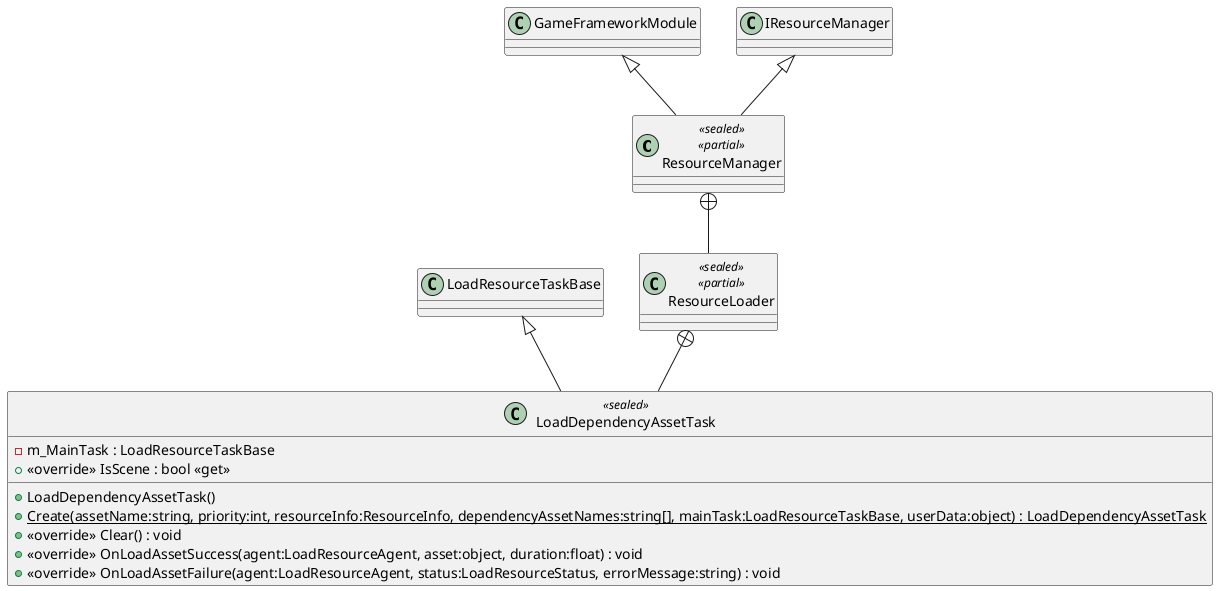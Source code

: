 @startuml
class ResourceManager <<sealed>> <<partial>> {
}
class ResourceLoader <<sealed>> <<partial>> {
}
class LoadDependencyAssetTask <<sealed>> {
    - m_MainTask : LoadResourceTaskBase
    + LoadDependencyAssetTask()
    + <<override>> IsScene : bool <<get>>
    + {static} Create(assetName:string, priority:int, resourceInfo:ResourceInfo, dependencyAssetNames:string[], mainTask:LoadResourceTaskBase, userData:object) : LoadDependencyAssetTask
    + <<override>> Clear() : void
    + <<override>> OnLoadAssetSuccess(agent:LoadResourceAgent, asset:object, duration:float) : void
    + <<override>> OnLoadAssetFailure(agent:LoadResourceAgent, status:LoadResourceStatus, errorMessage:string) : void
}
GameFrameworkModule <|-- ResourceManager
IResourceManager <|-- ResourceManager
ResourceManager +-- ResourceLoader
ResourceLoader +-- LoadDependencyAssetTask
LoadResourceTaskBase <|-- LoadDependencyAssetTask
@enduml
